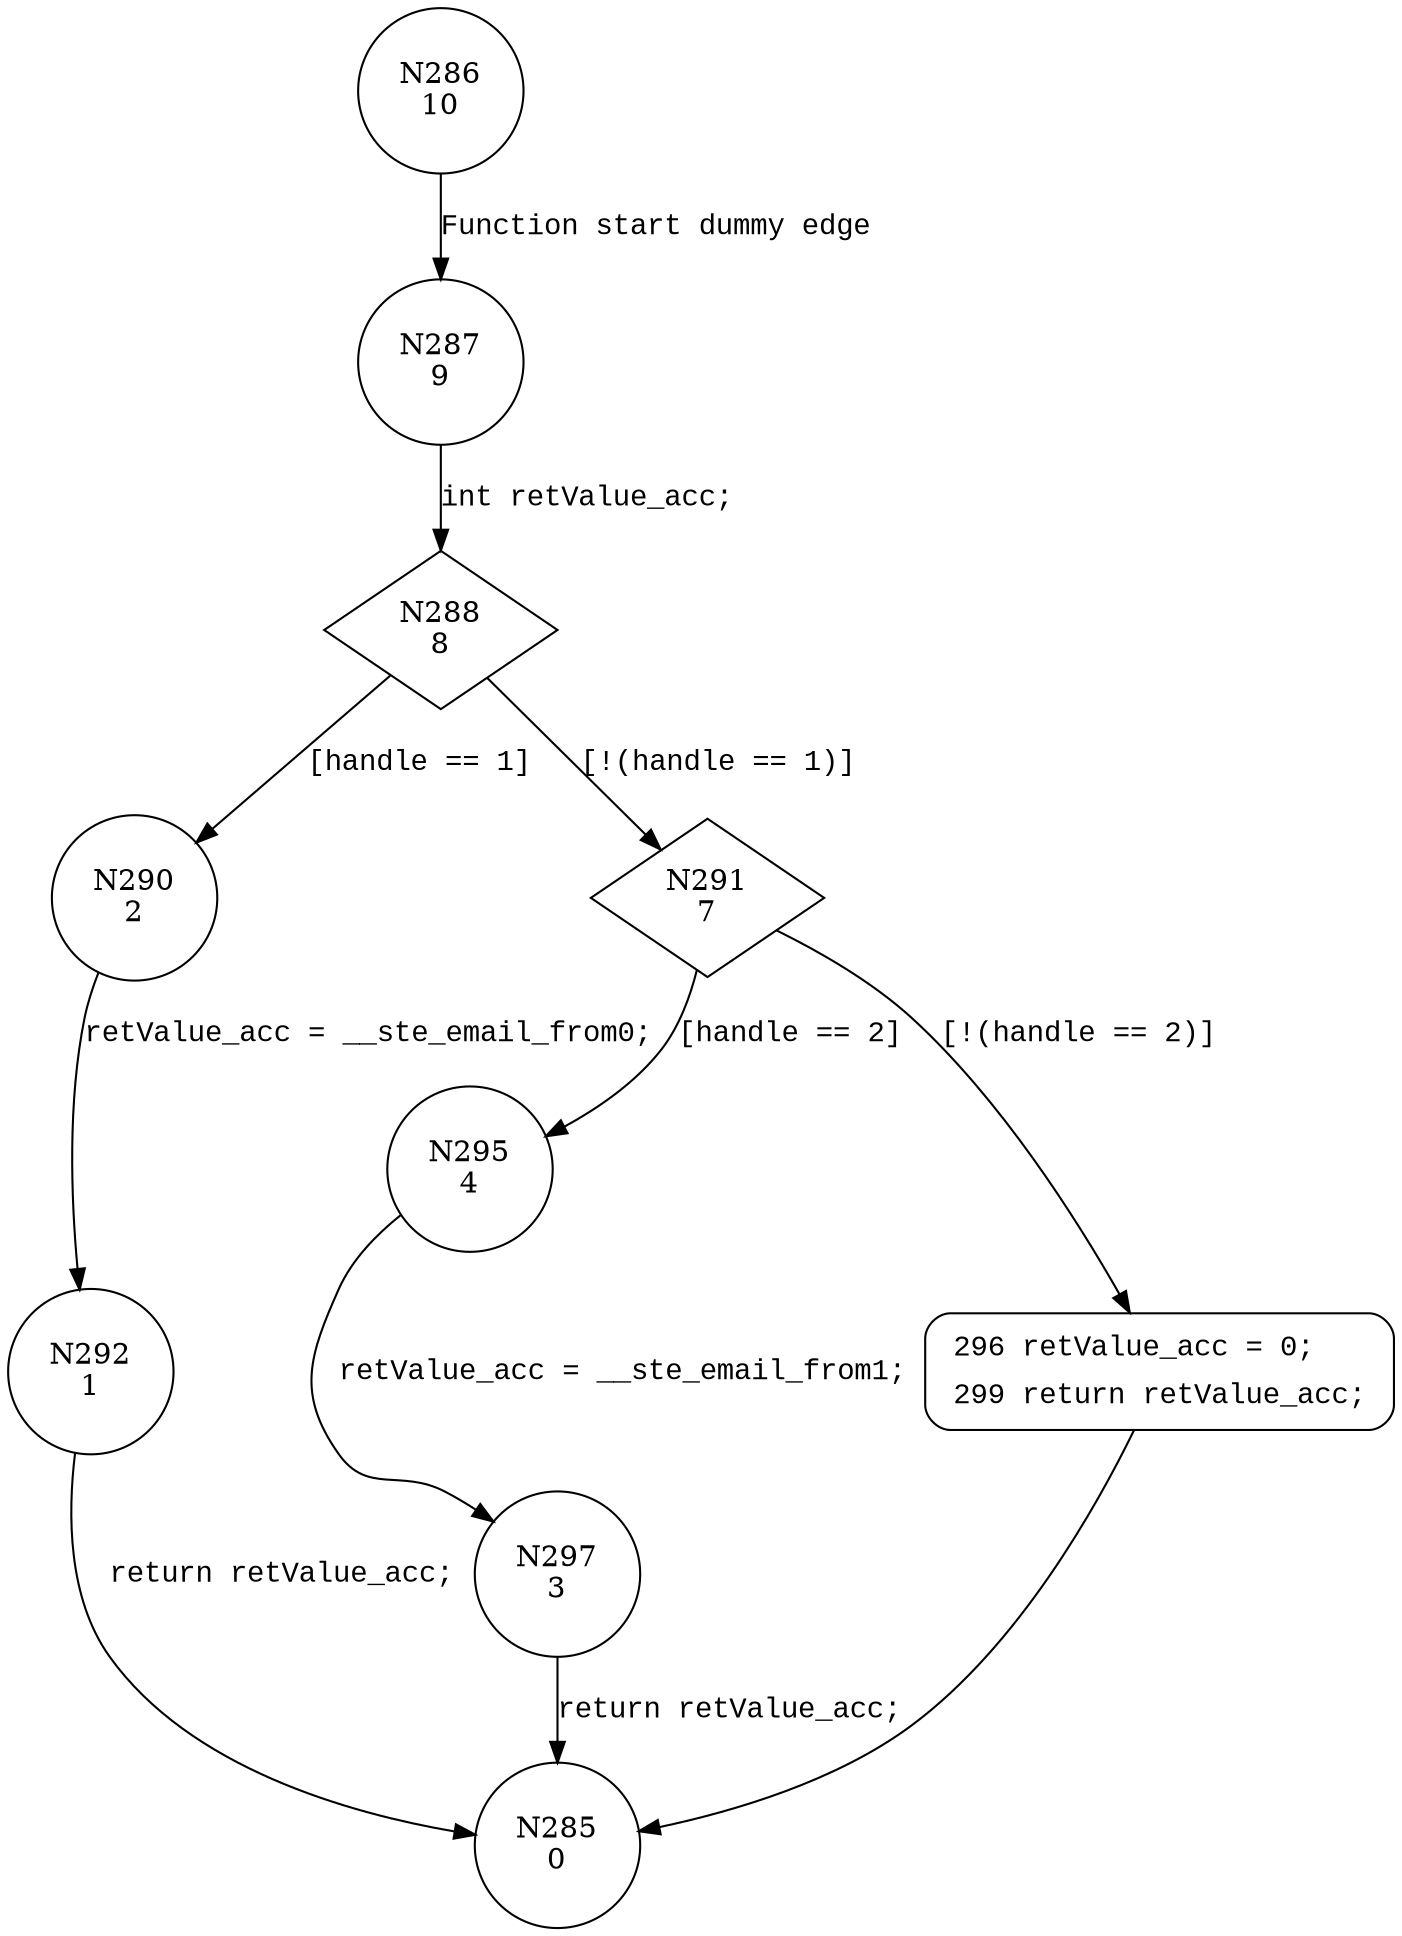 digraph getEmailFrom {
286 [shape="circle" label="N286\n10"]
287 [shape="circle" label="N287\n9"]
288 [shape="diamond" label="N288\n8"]
290 [shape="circle" label="N290\n2"]
291 [shape="diamond" label="N291\n7"]
295 [shape="circle" label="N295\n4"]
296 [shape="circle" label="N296\n6"]
297 [shape="circle" label="N297\n3"]
292 [shape="circle" label="N292\n1"]
285 [shape="circle" label="N285\n0"]
296 [style="filled,bold" penwidth="1" fillcolor="white" fontname="Courier New" shape="Mrecord" label=<<table border="0" cellborder="0" cellpadding="3" bgcolor="white"><tr><td align="right">296</td><td align="left">retValue_acc = 0;</td></tr><tr><td align="right">299</td><td align="left">return retValue_acc;</td></tr></table>>]
296 -> 285[label=""]
286 -> 287 [label="Function start dummy edge" fontname="Courier New"]
288 -> 290 [label="[handle == 1]" fontname="Courier New"]
288 -> 291 [label="[!(handle == 1)]" fontname="Courier New"]
291 -> 295 [label="[handle == 2]" fontname="Courier New"]
291 -> 296 [label="[!(handle == 2)]" fontname="Courier New"]
295 -> 297 [label="retValue_acc = __ste_email_from1;" fontname="Courier New"]
290 -> 292 [label="retValue_acc = __ste_email_from0;" fontname="Courier New"]
287 -> 288 [label="int retValue_acc;" fontname="Courier New"]
297 -> 285 [label="return retValue_acc;" fontname="Courier New"]
292 -> 285 [label="return retValue_acc;" fontname="Courier New"]
}